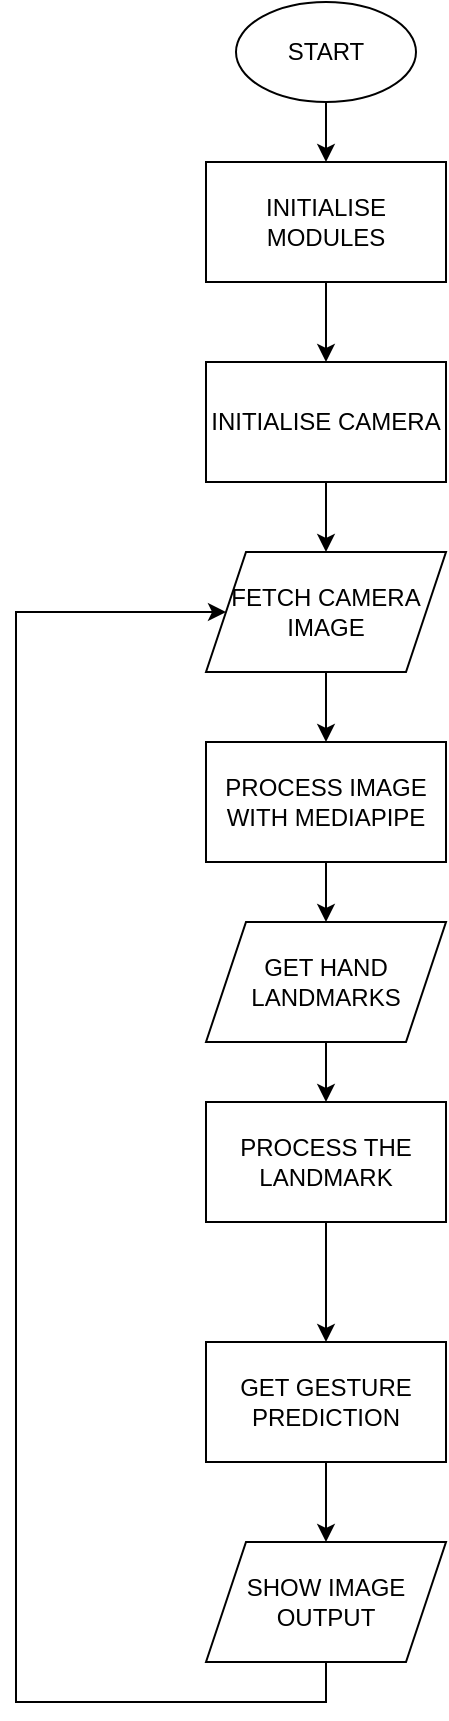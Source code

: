 <mxfile version="17.4.2" type="device"><diagram id="AdLjjfzjBYrEiTjyiWw7" name="Page-1"><mxGraphModel dx="932" dy="615" grid="1" gridSize="10" guides="1" tooltips="1" connect="1" arrows="1" fold="1" page="1" pageScale="1" pageWidth="1530" pageHeight="670" math="0" shadow="0"><root><mxCell id="0"/><mxCell id="1" parent="0"/><mxCell id="6ca06c9-iKVgu8to8MCq-10" value="" style="edgeStyle=orthogonalEdgeStyle;rounded=0;orthogonalLoop=1;jettySize=auto;html=1;" edge="1" parent="1" source="6ca06c9-iKVgu8to8MCq-1" target="6ca06c9-iKVgu8to8MCq-2"><mxGeometry relative="1" as="geometry"/></mxCell><mxCell id="6ca06c9-iKVgu8to8MCq-1" value="START" style="ellipse;whiteSpace=wrap;html=1;" vertex="1" parent="1"><mxGeometry x="420" y="30" width="90" height="50" as="geometry"/></mxCell><mxCell id="6ca06c9-iKVgu8to8MCq-11" value="" style="edgeStyle=orthogonalEdgeStyle;rounded=0;orthogonalLoop=1;jettySize=auto;html=1;" edge="1" parent="1" source="6ca06c9-iKVgu8to8MCq-2" target="6ca06c9-iKVgu8to8MCq-3"><mxGeometry relative="1" as="geometry"/></mxCell><mxCell id="6ca06c9-iKVgu8to8MCq-2" value="INITIALISE MODULES" style="rounded=0;whiteSpace=wrap;html=1;" vertex="1" parent="1"><mxGeometry x="405" y="110" width="120" height="60" as="geometry"/></mxCell><mxCell id="6ca06c9-iKVgu8to8MCq-12" value="" style="edgeStyle=orthogonalEdgeStyle;rounded=0;orthogonalLoop=1;jettySize=auto;html=1;" edge="1" parent="1" source="6ca06c9-iKVgu8to8MCq-3" target="6ca06c9-iKVgu8to8MCq-4"><mxGeometry relative="1" as="geometry"/></mxCell><mxCell id="6ca06c9-iKVgu8to8MCq-3" value="INITIALISE CAMERA" style="rounded=0;whiteSpace=wrap;html=1;" vertex="1" parent="1"><mxGeometry x="405" y="210" width="120" height="60" as="geometry"/></mxCell><mxCell id="6ca06c9-iKVgu8to8MCq-13" value="" style="edgeStyle=orthogonalEdgeStyle;rounded=0;orthogonalLoop=1;jettySize=auto;html=1;" edge="1" parent="1" source="6ca06c9-iKVgu8to8MCq-4" target="6ca06c9-iKVgu8to8MCq-5"><mxGeometry relative="1" as="geometry"/></mxCell><mxCell id="6ca06c9-iKVgu8to8MCq-4" value="FETCH CAMERA IMAGE" style="shape=parallelogram;perimeter=parallelogramPerimeter;whiteSpace=wrap;html=1;fixedSize=1;" vertex="1" parent="1"><mxGeometry x="405" y="305" width="120" height="60" as="geometry"/></mxCell><mxCell id="6ca06c9-iKVgu8to8MCq-14" value="" style="edgeStyle=orthogonalEdgeStyle;rounded=0;orthogonalLoop=1;jettySize=auto;html=1;" edge="1" parent="1" source="6ca06c9-iKVgu8to8MCq-5" target="6ca06c9-iKVgu8to8MCq-6"><mxGeometry relative="1" as="geometry"/></mxCell><mxCell id="6ca06c9-iKVgu8to8MCq-5" value="PROCESS IMAGE WITH MEDIAPIPE" style="rounded=0;whiteSpace=wrap;html=1;" vertex="1" parent="1"><mxGeometry x="405" y="400" width="120" height="60" as="geometry"/></mxCell><mxCell id="6ca06c9-iKVgu8to8MCq-15" value="" style="edgeStyle=orthogonalEdgeStyle;rounded=0;orthogonalLoop=1;jettySize=auto;html=1;" edge="1" parent="1" source="6ca06c9-iKVgu8to8MCq-6" target="6ca06c9-iKVgu8to8MCq-7"><mxGeometry relative="1" as="geometry"/></mxCell><mxCell id="6ca06c9-iKVgu8to8MCq-6" value="GET HAND LANDMARKS" style="shape=parallelogram;perimeter=parallelogramPerimeter;whiteSpace=wrap;html=1;fixedSize=1;" vertex="1" parent="1"><mxGeometry x="405" y="490" width="120" height="60" as="geometry"/></mxCell><mxCell id="6ca06c9-iKVgu8to8MCq-16" value="" style="edgeStyle=orthogonalEdgeStyle;rounded=0;orthogonalLoop=1;jettySize=auto;html=1;" edge="1" parent="1" source="6ca06c9-iKVgu8to8MCq-7" target="6ca06c9-iKVgu8to8MCq-8"><mxGeometry relative="1" as="geometry"/></mxCell><mxCell id="6ca06c9-iKVgu8to8MCq-7" value="PROCESS THE LANDMARK" style="rounded=0;whiteSpace=wrap;html=1;" vertex="1" parent="1"><mxGeometry x="405" y="580" width="120" height="60" as="geometry"/></mxCell><mxCell id="6ca06c9-iKVgu8to8MCq-17" value="" style="edgeStyle=orthogonalEdgeStyle;rounded=0;orthogonalLoop=1;jettySize=auto;html=1;" edge="1" parent="1" source="6ca06c9-iKVgu8to8MCq-8" target="6ca06c9-iKVgu8to8MCq-9"><mxGeometry relative="1" as="geometry"/></mxCell><mxCell id="6ca06c9-iKVgu8to8MCq-8" value="GET GESTURE PREDICTION" style="rounded=0;whiteSpace=wrap;html=1;" vertex="1" parent="1"><mxGeometry x="405" y="700" width="120" height="60" as="geometry"/></mxCell><mxCell id="6ca06c9-iKVgu8to8MCq-18" style="edgeStyle=orthogonalEdgeStyle;rounded=0;orthogonalLoop=1;jettySize=auto;html=1;exitX=0.5;exitY=1;exitDx=0;exitDy=0;entryX=0;entryY=0.5;entryDx=0;entryDy=0;" edge="1" parent="1" source="6ca06c9-iKVgu8to8MCq-9" target="6ca06c9-iKVgu8to8MCq-4"><mxGeometry relative="1" as="geometry"><Array as="points"><mxPoint x="465" y="880"/><mxPoint x="310" y="880"/><mxPoint x="310" y="335"/></Array></mxGeometry></mxCell><mxCell id="6ca06c9-iKVgu8to8MCq-9" value="SHOW IMAGE OUTPUT" style="shape=parallelogram;perimeter=parallelogramPerimeter;whiteSpace=wrap;html=1;fixedSize=1;" vertex="1" parent="1"><mxGeometry x="405" y="800" width="120" height="60" as="geometry"/></mxCell></root></mxGraphModel></diagram></mxfile>